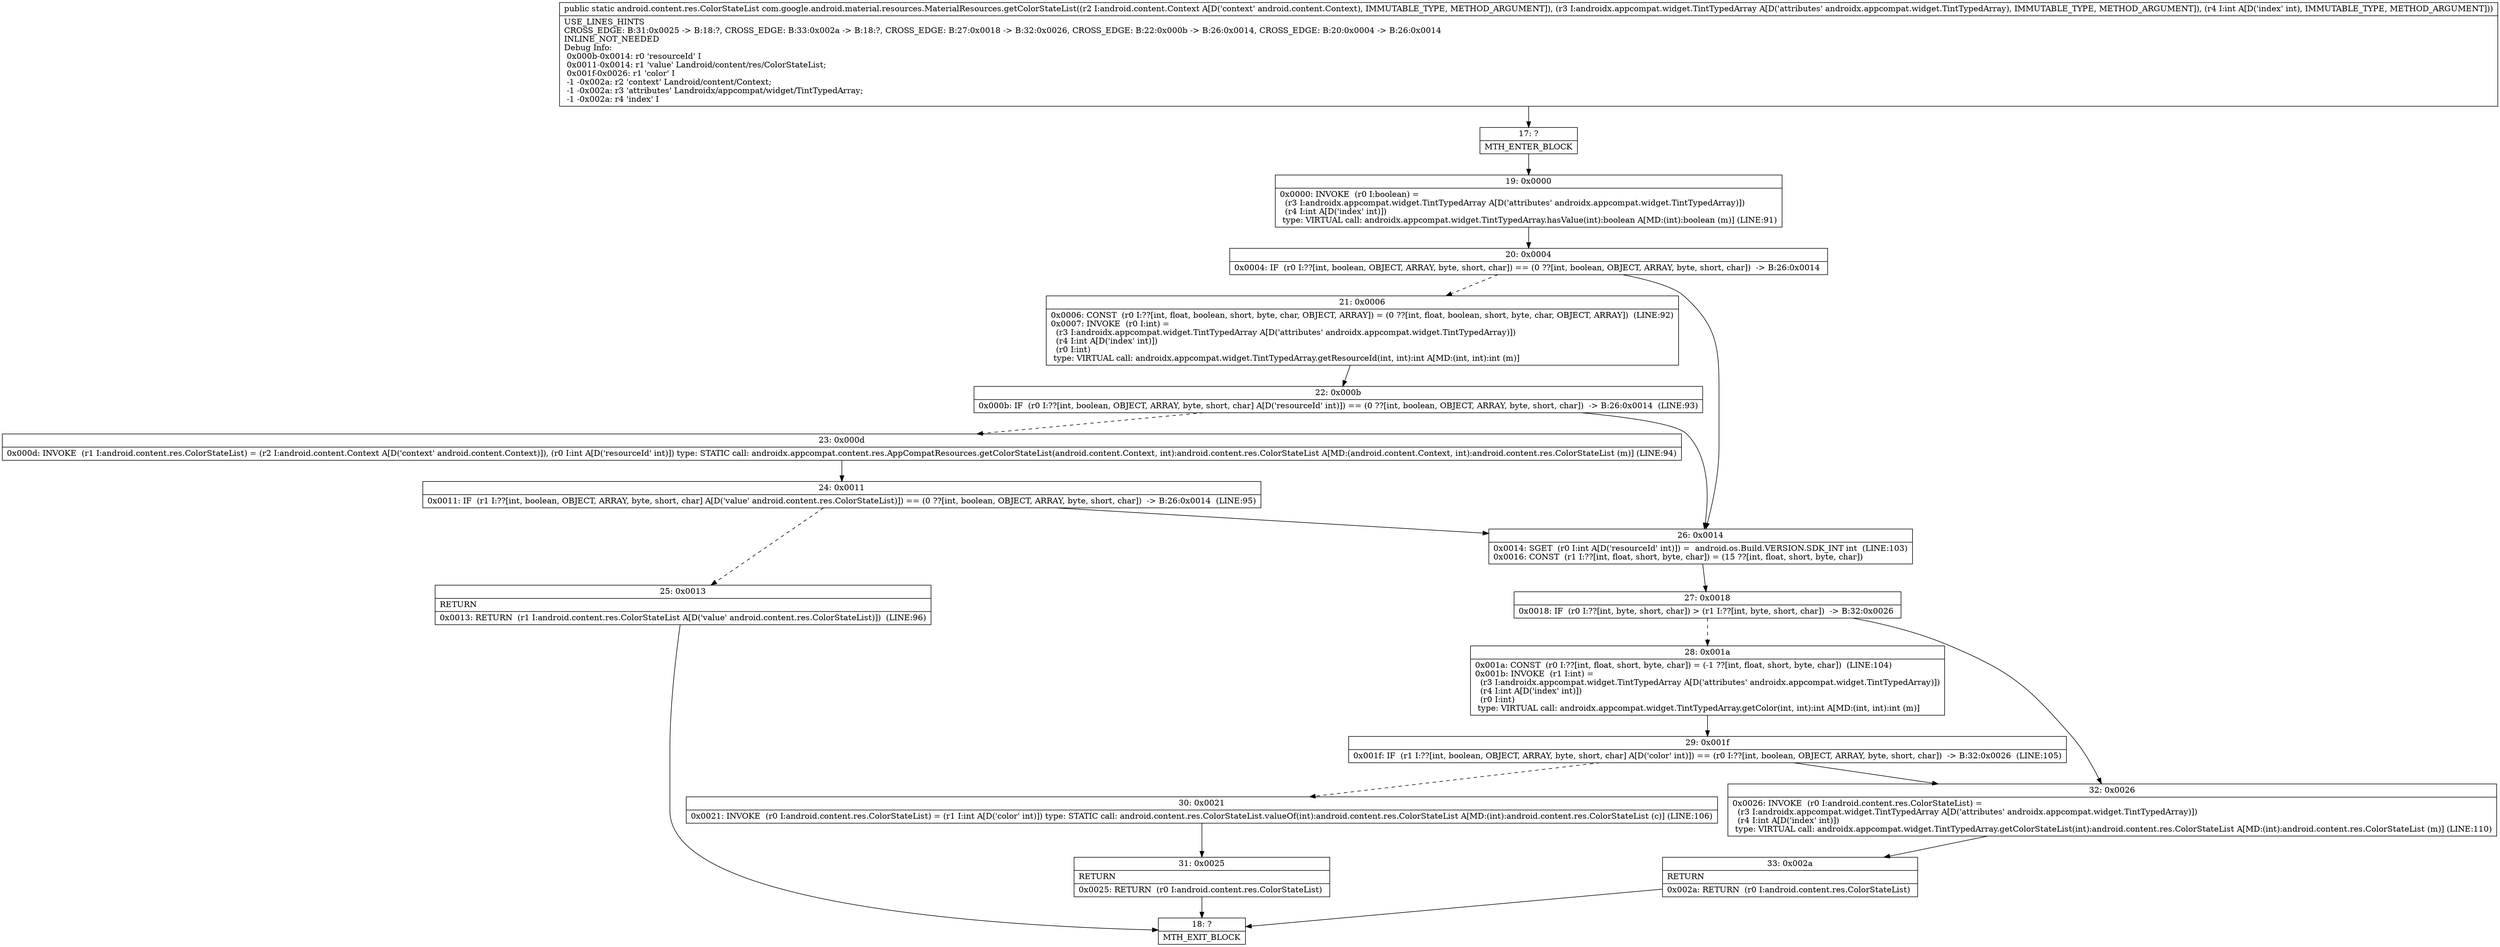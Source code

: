 digraph "CFG forcom.google.android.material.resources.MaterialResources.getColorStateList(Landroid\/content\/Context;Landroidx\/appcompat\/widget\/TintTypedArray;I)Landroid\/content\/res\/ColorStateList;" {
Node_17 [shape=record,label="{17\:\ ?|MTH_ENTER_BLOCK\l}"];
Node_19 [shape=record,label="{19\:\ 0x0000|0x0000: INVOKE  (r0 I:boolean) = \l  (r3 I:androidx.appcompat.widget.TintTypedArray A[D('attributes' androidx.appcompat.widget.TintTypedArray)])\l  (r4 I:int A[D('index' int)])\l type: VIRTUAL call: androidx.appcompat.widget.TintTypedArray.hasValue(int):boolean A[MD:(int):boolean (m)] (LINE:91)\l}"];
Node_20 [shape=record,label="{20\:\ 0x0004|0x0004: IF  (r0 I:??[int, boolean, OBJECT, ARRAY, byte, short, char]) == (0 ??[int, boolean, OBJECT, ARRAY, byte, short, char])  \-\> B:26:0x0014 \l}"];
Node_21 [shape=record,label="{21\:\ 0x0006|0x0006: CONST  (r0 I:??[int, float, boolean, short, byte, char, OBJECT, ARRAY]) = (0 ??[int, float, boolean, short, byte, char, OBJECT, ARRAY])  (LINE:92)\l0x0007: INVOKE  (r0 I:int) = \l  (r3 I:androidx.appcompat.widget.TintTypedArray A[D('attributes' androidx.appcompat.widget.TintTypedArray)])\l  (r4 I:int A[D('index' int)])\l  (r0 I:int)\l type: VIRTUAL call: androidx.appcompat.widget.TintTypedArray.getResourceId(int, int):int A[MD:(int, int):int (m)]\l}"];
Node_22 [shape=record,label="{22\:\ 0x000b|0x000b: IF  (r0 I:??[int, boolean, OBJECT, ARRAY, byte, short, char] A[D('resourceId' int)]) == (0 ??[int, boolean, OBJECT, ARRAY, byte, short, char])  \-\> B:26:0x0014  (LINE:93)\l}"];
Node_23 [shape=record,label="{23\:\ 0x000d|0x000d: INVOKE  (r1 I:android.content.res.ColorStateList) = (r2 I:android.content.Context A[D('context' android.content.Context)]), (r0 I:int A[D('resourceId' int)]) type: STATIC call: androidx.appcompat.content.res.AppCompatResources.getColorStateList(android.content.Context, int):android.content.res.ColorStateList A[MD:(android.content.Context, int):android.content.res.ColorStateList (m)] (LINE:94)\l}"];
Node_24 [shape=record,label="{24\:\ 0x0011|0x0011: IF  (r1 I:??[int, boolean, OBJECT, ARRAY, byte, short, char] A[D('value' android.content.res.ColorStateList)]) == (0 ??[int, boolean, OBJECT, ARRAY, byte, short, char])  \-\> B:26:0x0014  (LINE:95)\l}"];
Node_25 [shape=record,label="{25\:\ 0x0013|RETURN\l|0x0013: RETURN  (r1 I:android.content.res.ColorStateList A[D('value' android.content.res.ColorStateList)])  (LINE:96)\l}"];
Node_18 [shape=record,label="{18\:\ ?|MTH_EXIT_BLOCK\l}"];
Node_26 [shape=record,label="{26\:\ 0x0014|0x0014: SGET  (r0 I:int A[D('resourceId' int)]) =  android.os.Build.VERSION.SDK_INT int  (LINE:103)\l0x0016: CONST  (r1 I:??[int, float, short, byte, char]) = (15 ??[int, float, short, byte, char]) \l}"];
Node_27 [shape=record,label="{27\:\ 0x0018|0x0018: IF  (r0 I:??[int, byte, short, char]) \> (r1 I:??[int, byte, short, char])  \-\> B:32:0x0026 \l}"];
Node_28 [shape=record,label="{28\:\ 0x001a|0x001a: CONST  (r0 I:??[int, float, short, byte, char]) = (\-1 ??[int, float, short, byte, char])  (LINE:104)\l0x001b: INVOKE  (r1 I:int) = \l  (r3 I:androidx.appcompat.widget.TintTypedArray A[D('attributes' androidx.appcompat.widget.TintTypedArray)])\l  (r4 I:int A[D('index' int)])\l  (r0 I:int)\l type: VIRTUAL call: androidx.appcompat.widget.TintTypedArray.getColor(int, int):int A[MD:(int, int):int (m)]\l}"];
Node_29 [shape=record,label="{29\:\ 0x001f|0x001f: IF  (r1 I:??[int, boolean, OBJECT, ARRAY, byte, short, char] A[D('color' int)]) == (r0 I:??[int, boolean, OBJECT, ARRAY, byte, short, char])  \-\> B:32:0x0026  (LINE:105)\l}"];
Node_30 [shape=record,label="{30\:\ 0x0021|0x0021: INVOKE  (r0 I:android.content.res.ColorStateList) = (r1 I:int A[D('color' int)]) type: STATIC call: android.content.res.ColorStateList.valueOf(int):android.content.res.ColorStateList A[MD:(int):android.content.res.ColorStateList (c)] (LINE:106)\l}"];
Node_31 [shape=record,label="{31\:\ 0x0025|RETURN\l|0x0025: RETURN  (r0 I:android.content.res.ColorStateList) \l}"];
Node_32 [shape=record,label="{32\:\ 0x0026|0x0026: INVOKE  (r0 I:android.content.res.ColorStateList) = \l  (r3 I:androidx.appcompat.widget.TintTypedArray A[D('attributes' androidx.appcompat.widget.TintTypedArray)])\l  (r4 I:int A[D('index' int)])\l type: VIRTUAL call: androidx.appcompat.widget.TintTypedArray.getColorStateList(int):android.content.res.ColorStateList A[MD:(int):android.content.res.ColorStateList (m)] (LINE:110)\l}"];
Node_33 [shape=record,label="{33\:\ 0x002a|RETURN\l|0x002a: RETURN  (r0 I:android.content.res.ColorStateList) \l}"];
MethodNode[shape=record,label="{public static android.content.res.ColorStateList com.google.android.material.resources.MaterialResources.getColorStateList((r2 I:android.content.Context A[D('context' android.content.Context), IMMUTABLE_TYPE, METHOD_ARGUMENT]), (r3 I:androidx.appcompat.widget.TintTypedArray A[D('attributes' androidx.appcompat.widget.TintTypedArray), IMMUTABLE_TYPE, METHOD_ARGUMENT]), (r4 I:int A[D('index' int), IMMUTABLE_TYPE, METHOD_ARGUMENT]))  | USE_LINES_HINTS\lCROSS_EDGE: B:31:0x0025 \-\> B:18:?, CROSS_EDGE: B:33:0x002a \-\> B:18:?, CROSS_EDGE: B:27:0x0018 \-\> B:32:0x0026, CROSS_EDGE: B:22:0x000b \-\> B:26:0x0014, CROSS_EDGE: B:20:0x0004 \-\> B:26:0x0014\lINLINE_NOT_NEEDED\lDebug Info:\l  0x000b\-0x0014: r0 'resourceId' I\l  0x0011\-0x0014: r1 'value' Landroid\/content\/res\/ColorStateList;\l  0x001f\-0x0026: r1 'color' I\l  \-1 \-0x002a: r2 'context' Landroid\/content\/Context;\l  \-1 \-0x002a: r3 'attributes' Landroidx\/appcompat\/widget\/TintTypedArray;\l  \-1 \-0x002a: r4 'index' I\l}"];
MethodNode -> Node_17;Node_17 -> Node_19;
Node_19 -> Node_20;
Node_20 -> Node_21[style=dashed];
Node_20 -> Node_26;
Node_21 -> Node_22;
Node_22 -> Node_23[style=dashed];
Node_22 -> Node_26;
Node_23 -> Node_24;
Node_24 -> Node_25[style=dashed];
Node_24 -> Node_26;
Node_25 -> Node_18;
Node_26 -> Node_27;
Node_27 -> Node_28[style=dashed];
Node_27 -> Node_32;
Node_28 -> Node_29;
Node_29 -> Node_30[style=dashed];
Node_29 -> Node_32;
Node_30 -> Node_31;
Node_31 -> Node_18;
Node_32 -> Node_33;
Node_33 -> Node_18;
}

